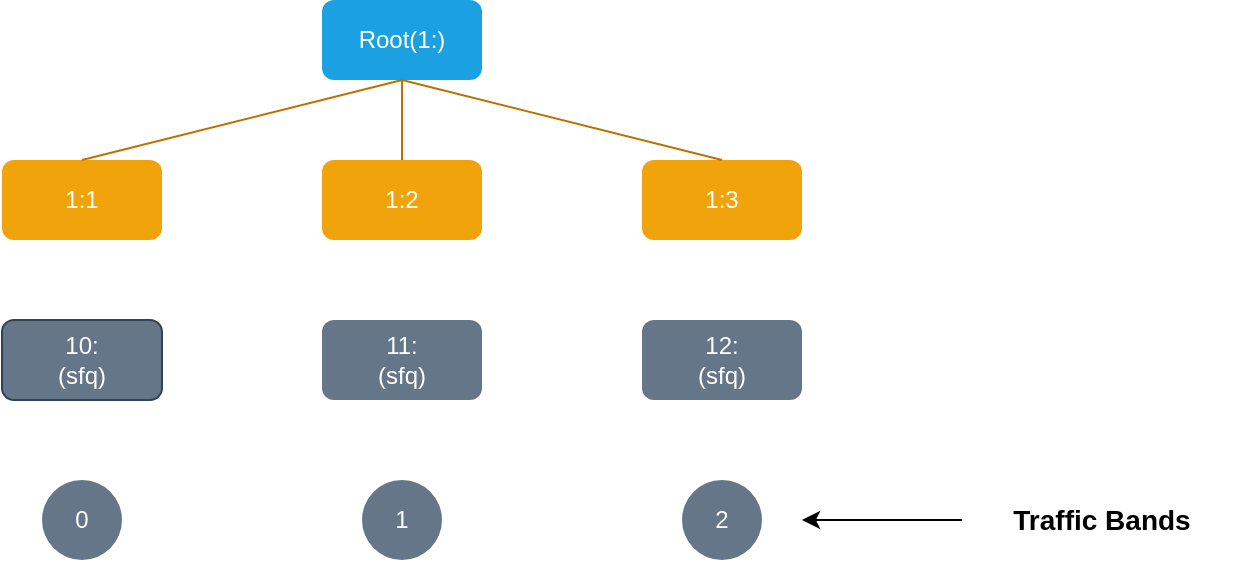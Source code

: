 <mxfile version="12.1.9" type="github" pages="1"><diagram id="Z8bdbSzSr9ScGWn6kMnD" name="Page-1"><mxGraphModel dx="1055" dy="686" grid="1" gridSize="10" guides="1" tooltips="1" connect="1" arrows="1" fold="1" page="1" pageScale="1" pageWidth="850" pageHeight="1100" math="0" shadow="0"><root><mxCell id="0"/><mxCell id="1" parent="0"/><mxCell id="dtRBwtenh07tfFOt_kRE-1" value="Root(1:)" style="rounded=1;whiteSpace=wrap;html=1;fillColor=#1ba1e2;strokeColor=none;fontColor=#ffffff;" vertex="1" parent="1"><mxGeometry x="280" y="80" width="80" height="40" as="geometry"/></mxCell><mxCell id="dtRBwtenh07tfFOt_kRE-2" value="1:1" style="rounded=1;whiteSpace=wrap;html=1;fillColor=#f0a30a;strokeColor=none;fontColor=#ffffff;" vertex="1" parent="1"><mxGeometry x="120" y="160" width="80" height="40" as="geometry"/></mxCell><mxCell id="dtRBwtenh07tfFOt_kRE-3" value="1:2" style="rounded=1;whiteSpace=wrap;html=1;fillColor=#f0a30a;strokeColor=none;fontColor=#ffffff;" vertex="1" parent="1"><mxGeometry x="280" y="160" width="80" height="40" as="geometry"/></mxCell><mxCell id="dtRBwtenh07tfFOt_kRE-4" value="1:3" style="rounded=1;whiteSpace=wrap;html=1;fillColor=#f0a30a;strokeColor=none;fontColor=#ffffff;" vertex="1" parent="1"><mxGeometry x="440" y="160" width="80" height="40" as="geometry"/></mxCell><mxCell id="dtRBwtenh07tfFOt_kRE-5" value="10:&lt;br&gt;(sfq)" style="rounded=1;whiteSpace=wrap;html=1;fillColor=#647687;strokeColor=#314354;fontColor=#ffffff;" vertex="1" parent="1"><mxGeometry x="120" y="240" width="80" height="40" as="geometry"/></mxCell><mxCell id="dtRBwtenh07tfFOt_kRE-6" value="11:&lt;br&gt;(sfq)" style="rounded=1;whiteSpace=wrap;html=1;fillColor=#647687;strokeColor=none;fontColor=#ffffff;" vertex="1" parent="1"><mxGeometry x="280" y="240" width="80" height="40" as="geometry"/></mxCell><mxCell id="dtRBwtenh07tfFOt_kRE-7" value="12:&lt;br&gt;(sfq)" style="rounded=1;whiteSpace=wrap;html=1;fillColor=#647687;strokeColor=none;fontColor=#ffffff;" vertex="1" parent="1"><mxGeometry x="440" y="240" width="80" height="40" as="geometry"/></mxCell><mxCell id="dtRBwtenh07tfFOt_kRE-8" value="0" style="ellipse;whiteSpace=wrap;html=1;aspect=fixed;fillColor=#647687;strokeColor=none;fontColor=#ffffff;" vertex="1" parent="1"><mxGeometry x="140" y="320" width="40" height="40" as="geometry"/></mxCell><mxCell id="dtRBwtenh07tfFOt_kRE-10" value="1" style="ellipse;whiteSpace=wrap;html=1;aspect=fixed;fillColor=#647687;strokeColor=none;fontColor=#ffffff;" vertex="1" parent="1"><mxGeometry x="300" y="320" width="40" height="40" as="geometry"/></mxCell><mxCell id="dtRBwtenh07tfFOt_kRE-11" value="2" style="ellipse;whiteSpace=wrap;html=1;aspect=fixed;fillColor=#647687;strokeColor=none;fontColor=#ffffff;" vertex="1" parent="1"><mxGeometry x="460" y="320" width="40" height="40" as="geometry"/></mxCell><mxCell id="dtRBwtenh07tfFOt_kRE-12" value="&lt;font style=&quot;font-size: 14px&quot;&gt;&lt;b&gt;Traffic Bands&lt;/b&gt;&lt;/font&gt;" style="text;html=1;strokeColor=none;fillColor=none;align=center;verticalAlign=middle;whiteSpace=wrap;rounded=0;" vertex="1" parent="1"><mxGeometry x="600" y="330" width="140" height="20" as="geometry"/></mxCell><mxCell id="dtRBwtenh07tfFOt_kRE-14" value="" style="endArrow=classic;html=1;exitX=0;exitY=0.5;exitDx=0;exitDy=0;" edge="1" parent="1" source="dtRBwtenh07tfFOt_kRE-12"><mxGeometry width="50" height="50" relative="1" as="geometry"><mxPoint x="120" y="430" as="sourcePoint"/><mxPoint x="520" y="340" as="targetPoint"/></mxGeometry></mxCell><mxCell id="dtRBwtenh07tfFOt_kRE-15" value="" style="endArrow=none;html=1;entryX=0.5;entryY=1;entryDx=0;entryDy=0;exitX=0.5;exitY=0;exitDx=0;exitDy=0;fillColor=#f0a30a;strokeColor=#BD7000;" edge="1" parent="1" source="dtRBwtenh07tfFOt_kRE-2" target="dtRBwtenh07tfFOt_kRE-1"><mxGeometry width="50" height="50" relative="1" as="geometry"><mxPoint x="120" y="430" as="sourcePoint"/><mxPoint x="170" y="380" as="targetPoint"/></mxGeometry></mxCell><mxCell id="dtRBwtenh07tfFOt_kRE-16" value="" style="endArrow=none;html=1;entryX=0.5;entryY=1;entryDx=0;entryDy=0;fillColor=#f0a30a;strokeColor=#BD7000;" edge="1" parent="1" source="dtRBwtenh07tfFOt_kRE-3" target="dtRBwtenh07tfFOt_kRE-1"><mxGeometry width="50" height="50" relative="1" as="geometry"><mxPoint x="120" y="430" as="sourcePoint"/><mxPoint x="170" y="380" as="targetPoint"/></mxGeometry></mxCell><mxCell id="dtRBwtenh07tfFOt_kRE-17" value="" style="endArrow=none;html=1;entryX=0.5;entryY=1;entryDx=0;entryDy=0;exitX=0.5;exitY=0;exitDx=0;exitDy=0;fillColor=#f0a30a;strokeColor=#BD7000;" edge="1" parent="1" source="dtRBwtenh07tfFOt_kRE-4" target="dtRBwtenh07tfFOt_kRE-1"><mxGeometry width="50" height="50" relative="1" as="geometry"><mxPoint x="120" y="430" as="sourcePoint"/><mxPoint x="170" y="380" as="targetPoint"/></mxGeometry></mxCell></root></mxGraphModel></diagram></mxfile>